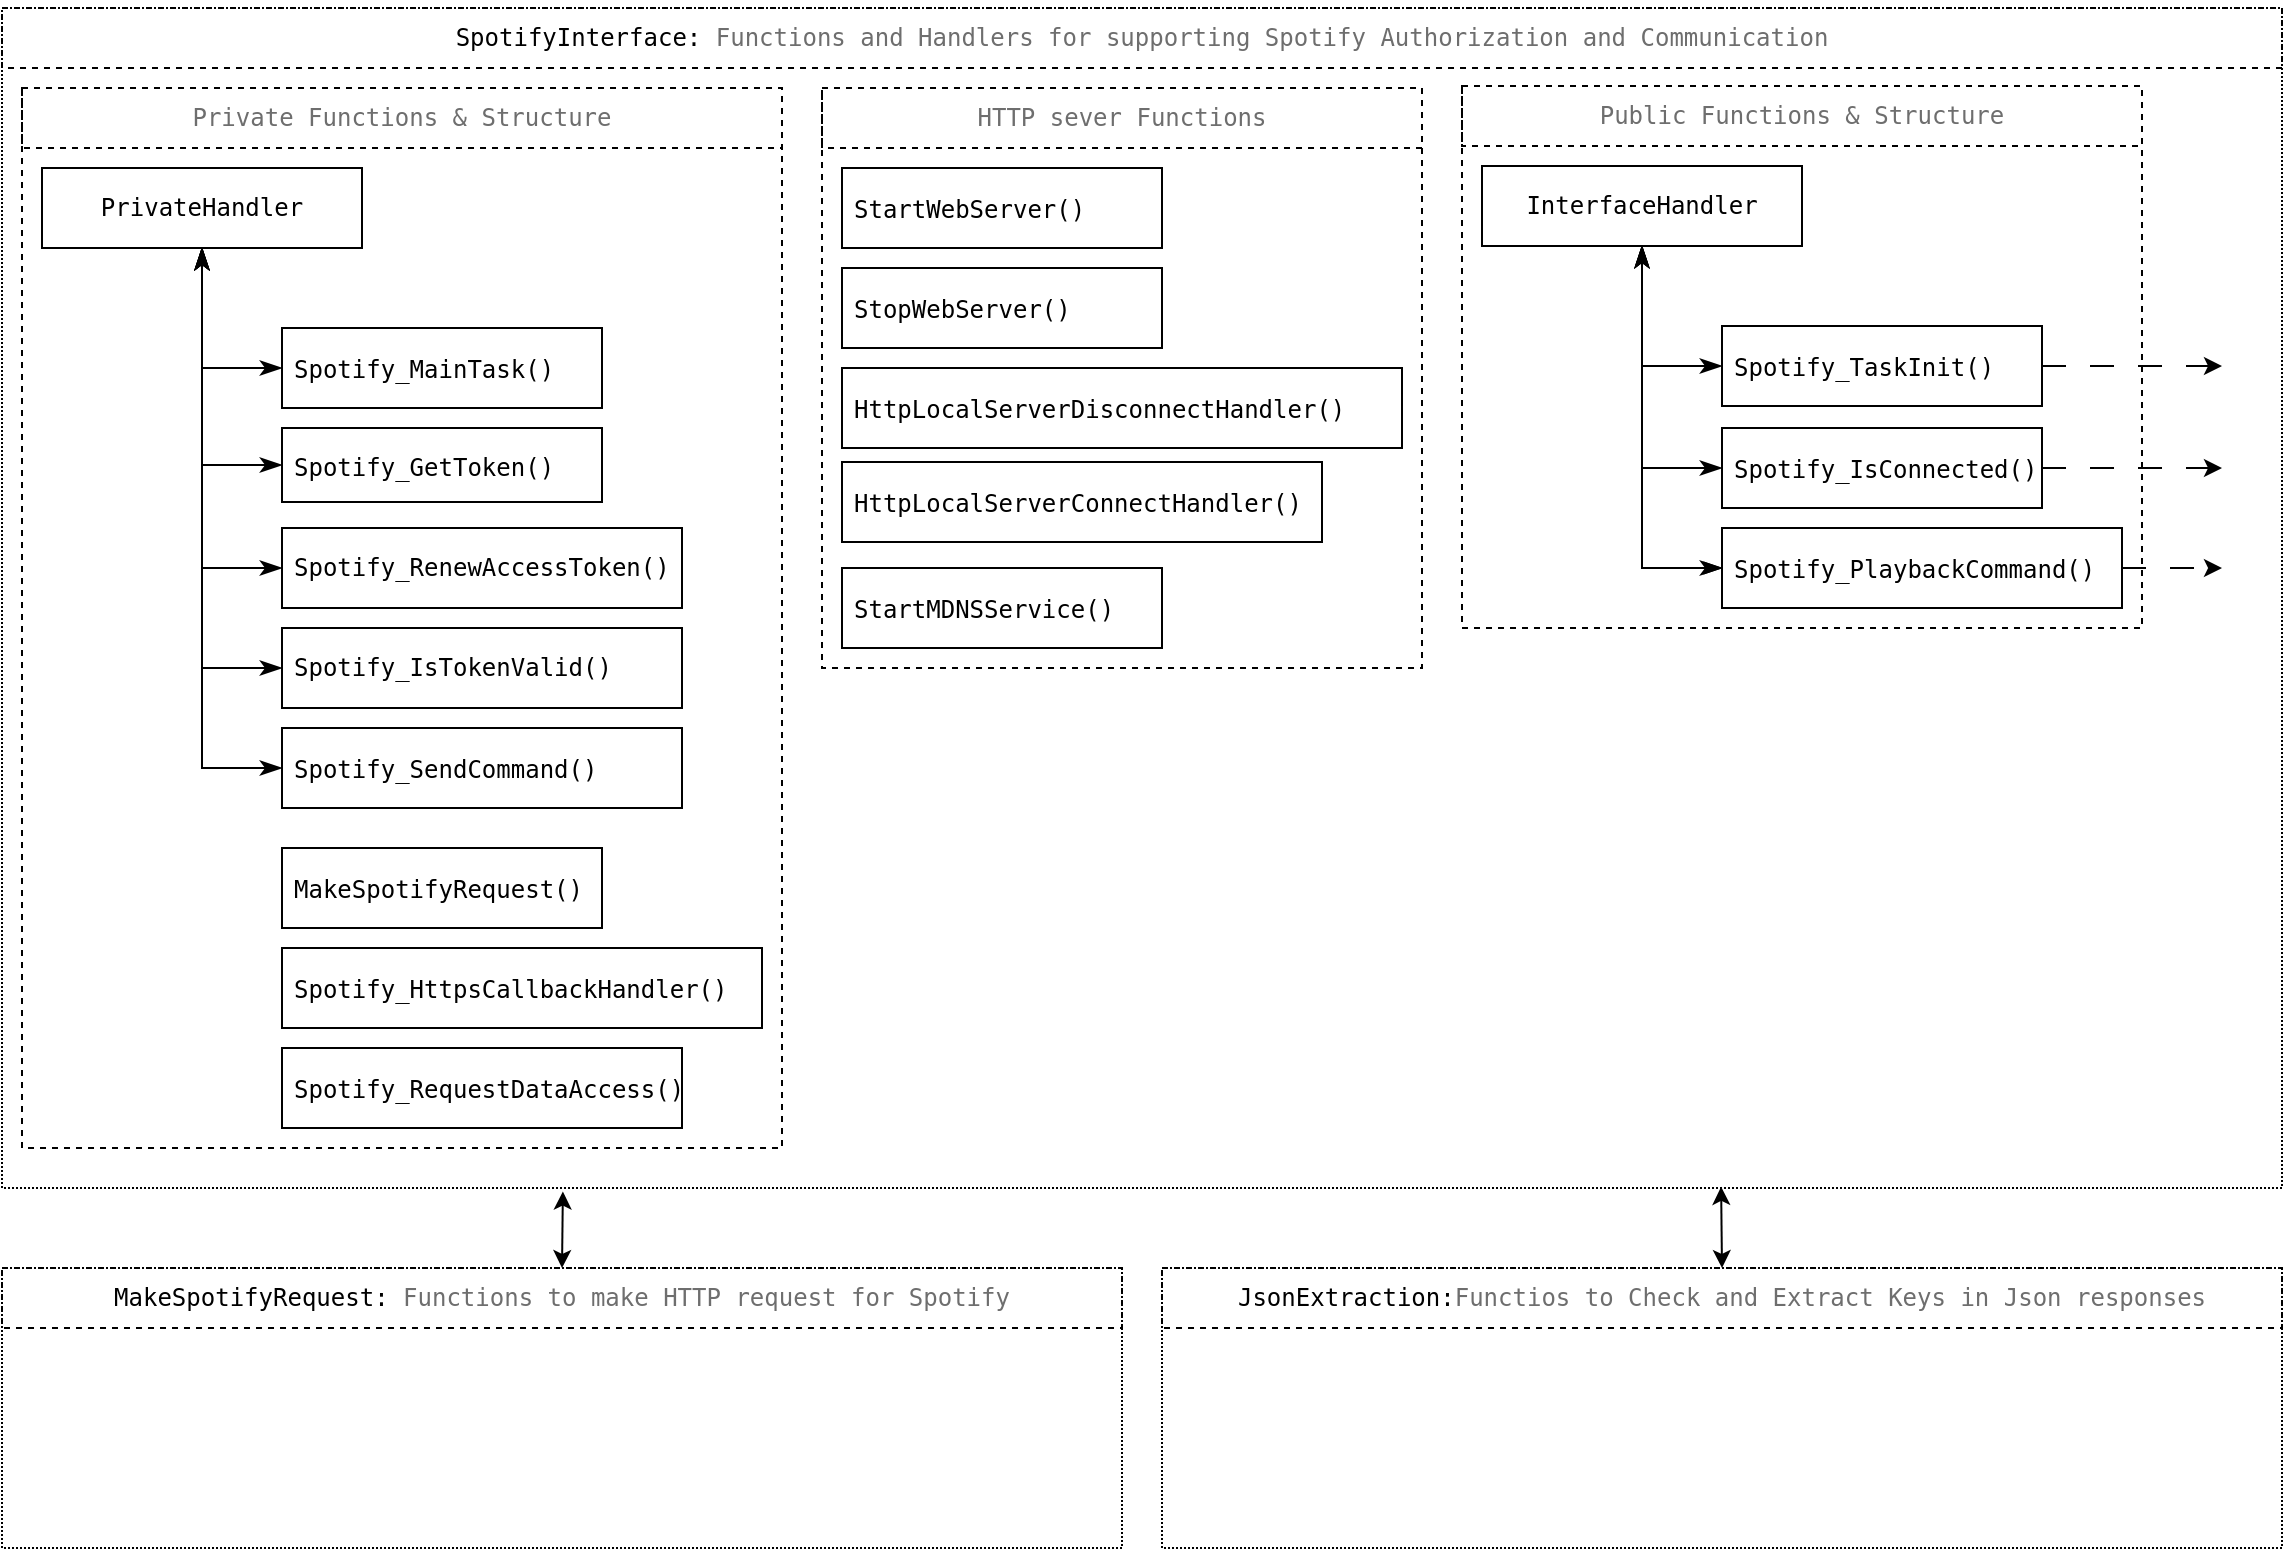 <mxfile version="22.1.11" type="github">
  <diagram name="Page-1" id="jyJW4qe16mHeRe6o0_ro">
    <mxGraphModel dx="2290" dy="1272" grid="1" gridSize="10" guides="1" tooltips="1" connect="1" arrows="1" fold="1" page="1" pageScale="1" pageWidth="1169" pageHeight="827" math="0" shadow="0">
      <root>
        <mxCell id="0" />
        <mxCell id="1" parent="0" />
        <mxCell id="SlX6TtUru7p1GRX2GUD5-5" value="" style="rounded=0;whiteSpace=wrap;html=1;fillColor=none;dashed=1;dashPattern=1 1;" vertex="1" parent="1">
          <mxGeometry x="20" y="30" width="1140" height="590" as="geometry" />
        </mxCell>
        <mxCell id="ClCTwTJOBFiZKTtQUj_5-45" value="" style="rounded=0;whiteSpace=wrap;html=1;fontSize=16;fillColor=none;dashed=1;strokeColor=default;glass=0;shadow=0;" parent="1" vertex="1">
          <mxGeometry x="430" y="70" width="300" height="290" as="geometry" />
        </mxCell>
        <mxCell id="ClCTwTJOBFiZKTtQUj_5-2" value="" style="rounded=0;whiteSpace=wrap;html=1;fontSize=16;fillColor=none;dashed=1;strokeColor=default;glass=0;shadow=0;" parent="1" vertex="1">
          <mxGeometry x="750" y="69" width="340" height="271" as="geometry" />
        </mxCell>
        <mxCell id="ClCTwTJOBFiZKTtQUj_5-3" value="" style="rounded=0;whiteSpace=wrap;html=1;fontSize=16;fillColor=none;dashed=1;strokeColor=default;glass=0;shadow=0;" parent="1" vertex="1">
          <mxGeometry x="30" y="70" width="380" height="530" as="geometry" />
        </mxCell>
        <mxCell id="ClCTwTJOBFiZKTtQUj_5-6" style="edgeStyle=orthogonalEdgeStyle;rounded=0;orthogonalLoop=1;jettySize=auto;html=1;entryX=0;entryY=0.5;entryDx=0;entryDy=0;endArrow=classicThin;endFill=1;startArrow=classicThin;startFill=1;labelBackgroundColor=none;fontColor=default;" parent="1" source="ClCTwTJOBFiZKTtQUj_5-13" target="ClCTwTJOBFiZKTtQUj_5-37" edge="1">
          <mxGeometry relative="1" as="geometry" />
        </mxCell>
        <mxCell id="ClCTwTJOBFiZKTtQUj_5-9" style="edgeStyle=orthogonalEdgeStyle;rounded=0;orthogonalLoop=1;jettySize=auto;html=1;entryX=0;entryY=0.5;entryDx=0;entryDy=0;fontSize=12;startSize=8;endSize=8;endArrow=classicThin;endFill=1;startArrow=classicThin;startFill=1;" parent="1" source="ClCTwTJOBFiZKTtQUj_5-13" target="ClCTwTJOBFiZKTtQUj_5-35" edge="1">
          <mxGeometry relative="1" as="geometry" />
        </mxCell>
        <mxCell id="ClCTwTJOBFiZKTtQUj_5-13" value="&lt;pre&gt;InterfaceHandler&lt;/pre&gt;" style="rounded=0;whiteSpace=wrap;html=1;labelBackgroundColor=none;fillColor=none;" parent="1" vertex="1">
          <mxGeometry x="760" y="109" width="160" height="40" as="geometry" />
        </mxCell>
        <mxCell id="ClCTwTJOBFiZKTtQUj_5-14" value="&lt;div style=&quot;font-size: 13px;&quot;&gt;&lt;div style=&quot;color: rgb(204, 204, 204); font-family: &amp;quot;Droid Sans Mono&amp;quot;, &amp;quot;monospace&amp;quot;, monospace; font-weight: normal; line-height: 19px;&quot;&gt;&lt;div&gt;&lt;pre&gt;&lt;font style=&quot;font-size: 12px;&quot; color=&quot;#000000&quot;&gt;Spotify_MainTask()&lt;/font&gt;&lt;/pre&gt;&lt;/div&gt;&lt;/div&gt;&lt;/div&gt;" style="rounded=0;whiteSpace=wrap;html=1;labelBackgroundColor=none;spacingLeft=4;align=left;fillColor=none;" parent="1" vertex="1">
          <mxGeometry x="160" y="190" width="160" height="40" as="geometry" />
        </mxCell>
        <mxCell id="ClCTwTJOBFiZKTtQUj_5-15" value="&lt;div style=&quot;font-size: 13px;&quot;&gt;&lt;div style=&quot;color: rgb(204, 204, 204); font-family: &amp;quot;Droid Sans Mono&amp;quot;, &amp;quot;monospace&amp;quot;, monospace; font-weight: normal; line-height: 19px;&quot;&gt;&lt;div&gt;&lt;pre&gt;&lt;font style=&quot;font-size: 12px;&quot; color=&quot;#000000&quot;&gt;Spotify_GetToken()&lt;/font&gt;&lt;/pre&gt;&lt;/div&gt;&lt;/div&gt;&lt;/div&gt;" style="rounded=0;whiteSpace=wrap;html=1;labelBackgroundColor=none;spacingLeft=4;align=left;fillColor=none;" parent="1" vertex="1">
          <mxGeometry x="160" y="240" width="160" height="37" as="geometry" />
        </mxCell>
        <mxCell id="ClCTwTJOBFiZKTtQUj_5-16" value="&lt;div&gt;&lt;div style=&quot;color: rgb(204, 204, 204); font-family: &amp;quot;Droid Sans Mono&amp;quot;, &amp;quot;monospace&amp;quot;, monospace; font-weight: normal; line-height: 19px;&quot;&gt;&lt;div&gt;&lt;pre&gt;&lt;font color=&quot;#000000&quot;&gt;Spotify_RenewAccessToken&lt;/font&gt;&lt;font style=&quot;font-size: 12px;&quot; color=&quot;#000000&quot;&gt;()&lt;/font&gt;&lt;/pre&gt;&lt;/div&gt;&lt;/div&gt;&lt;/div&gt;" style="rounded=0;whiteSpace=wrap;html=1;labelBackgroundColor=none;spacingLeft=4;align=left;fillColor=none;" parent="1" vertex="1">
          <mxGeometry x="160" y="290" width="200" height="40" as="geometry" />
        </mxCell>
        <mxCell id="ClCTwTJOBFiZKTtQUj_5-17" value="&lt;div style=&quot;font-size: 13px;&quot;&gt;&lt;div style=&quot;color: rgb(204, 204, 204); font-family: &amp;quot;Droid Sans Mono&amp;quot;, &amp;quot;monospace&amp;quot;, monospace; font-weight: normal; line-height: 19px;&quot;&gt;&lt;div&gt;&lt;pre&gt;&lt;font style=&quot;font-size: 12px;&quot; color=&quot;#000000&quot;&gt;Spotify_SendCommand()&lt;/font&gt;&lt;/pre&gt;&lt;/div&gt;&lt;/div&gt;&lt;/div&gt;" style="rounded=0;whiteSpace=wrap;html=1;labelBackgroundColor=none;spacingLeft=4;align=left;fillColor=none;" parent="1" vertex="1">
          <mxGeometry x="160" y="390" width="200" height="40" as="geometry" />
        </mxCell>
        <mxCell id="ClCTwTJOBFiZKTtQUj_5-18" value="&lt;pre&gt;&lt;font style=&quot;font-size: 12px;&quot; color=&quot;#000000&quot;&gt;Spotify_IsTokenValid()&lt;/font&gt;&lt;/pre&gt;" style="rounded=0;whiteSpace=wrap;html=1;labelBackgroundColor=none;spacingLeft=4;align=left;fillColor=none;" parent="1" vertex="1">
          <mxGeometry x="160" y="340" width="200" height="40" as="geometry" />
        </mxCell>
        <mxCell id="ClCTwTJOBFiZKTtQUj_5-19" style="edgeStyle=orthogonalEdgeStyle;rounded=0;orthogonalLoop=1;jettySize=auto;html=1;entryX=0;entryY=0.5;entryDx=0;entryDy=0;fontSize=12;startSize=8;endSize=8;startArrow=classicThin;startFill=1;endArrow=classicThin;endFill=1;" parent="1" source="ClCTwTJOBFiZKTtQUj_5-24" target="ClCTwTJOBFiZKTtQUj_5-14" edge="1">
          <mxGeometry relative="1" as="geometry" />
        </mxCell>
        <mxCell id="ClCTwTJOBFiZKTtQUj_5-20" style="edgeStyle=orthogonalEdgeStyle;rounded=0;orthogonalLoop=1;jettySize=auto;html=1;entryX=0;entryY=0.5;entryDx=0;entryDy=0;fontSize=12;startSize=8;endSize=8;startArrow=classicThin;startFill=1;endArrow=classicThin;endFill=1;" parent="1" source="ClCTwTJOBFiZKTtQUj_5-24" target="ClCTwTJOBFiZKTtQUj_5-15" edge="1">
          <mxGeometry relative="1" as="geometry" />
        </mxCell>
        <mxCell id="ClCTwTJOBFiZKTtQUj_5-21" style="edgeStyle=orthogonalEdgeStyle;rounded=0;orthogonalLoop=1;jettySize=auto;html=1;entryX=0;entryY=0.5;entryDx=0;entryDy=0;fontSize=12;startSize=8;endSize=8;startArrow=classicThin;startFill=1;endArrow=classicThin;endFill=1;" parent="1" source="ClCTwTJOBFiZKTtQUj_5-24" target="ClCTwTJOBFiZKTtQUj_5-16" edge="1">
          <mxGeometry relative="1" as="geometry" />
        </mxCell>
        <mxCell id="ClCTwTJOBFiZKTtQUj_5-22" style="edgeStyle=orthogonalEdgeStyle;rounded=0;orthogonalLoop=1;jettySize=auto;html=1;entryX=0;entryY=0.5;entryDx=0;entryDy=0;fontSize=12;startSize=8;endSize=8;startArrow=classicThin;startFill=1;endArrow=classicThin;endFill=1;" parent="1" source="ClCTwTJOBFiZKTtQUj_5-24" target="ClCTwTJOBFiZKTtQUj_5-17" edge="1">
          <mxGeometry relative="1" as="geometry" />
        </mxCell>
        <mxCell id="ClCTwTJOBFiZKTtQUj_5-23" style="edgeStyle=orthogonalEdgeStyle;rounded=0;orthogonalLoop=1;jettySize=auto;html=1;entryX=0;entryY=0.5;entryDx=0;entryDy=0;fontSize=12;startSize=8;endSize=8;startArrow=classicThin;startFill=1;endArrow=classicThin;endFill=1;" parent="1" source="ClCTwTJOBFiZKTtQUj_5-24" target="ClCTwTJOBFiZKTtQUj_5-18" edge="1">
          <mxGeometry relative="1" as="geometry" />
        </mxCell>
        <mxCell id="ClCTwTJOBFiZKTtQUj_5-24" value="&lt;pre&gt;PrivateHandler&lt;/pre&gt;" style="rounded=0;whiteSpace=wrap;html=1;labelBackgroundColor=none;fillColor=none;" parent="1" vertex="1">
          <mxGeometry x="40" y="110" width="160" height="40" as="geometry" />
        </mxCell>
        <mxCell id="ClCTwTJOBFiZKTtQUj_5-25" style="edgeStyle=orthogonalEdgeStyle;rounded=0;orthogonalLoop=1;jettySize=auto;html=1;entryX=0.5;entryY=1;entryDx=0;entryDy=0;fontSize=12;startSize=8;endSize=8;endArrow=classicThin;endFill=1;startArrow=classicThin;startFill=1;" parent="1" source="ClCTwTJOBFiZKTtQUj_5-37" target="ClCTwTJOBFiZKTtQUj_5-13" edge="1">
          <mxGeometry relative="1" as="geometry">
            <Array as="points">
              <mxPoint x="840" y="310" />
            </Array>
          </mxGeometry>
        </mxCell>
        <mxCell id="ClCTwTJOBFiZKTtQUj_5-27" style="edgeStyle=orthogonalEdgeStyle;rounded=0;orthogonalLoop=1;jettySize=auto;html=1;exitX=0;exitY=0.5;exitDx=0;exitDy=0;entryX=0;entryY=0.5;entryDx=0;entryDy=0;" parent="1" edge="1">
          <mxGeometry relative="1" as="geometry">
            <mxPoint x="880" y="460" as="sourcePoint" />
            <mxPoint x="880" y="460" as="targetPoint" />
          </mxGeometry>
        </mxCell>
        <mxCell id="ClCTwTJOBFiZKTtQUj_5-29" style="edgeStyle=orthogonalEdgeStyle;rounded=0;orthogonalLoop=1;jettySize=auto;html=1;entryX=0.5;entryY=1;entryDx=0;entryDy=0;fontSize=12;startSize=8;endSize=8;endArrow=classicThin;endFill=1;startArrow=classicThin;startFill=1;exitX=0;exitY=0.5;exitDx=0;exitDy=0;" parent="1" source="ClCTwTJOBFiZKTtQUj_5-31" target="ClCTwTJOBFiZKTtQUj_5-13" edge="1">
          <mxGeometry relative="1" as="geometry">
            <Array as="points">
              <mxPoint x="880" y="260" />
              <mxPoint x="840" y="260" />
            </Array>
          </mxGeometry>
        </mxCell>
        <mxCell id="ClCTwTJOBFiZKTtQUj_5-30" style="edgeStyle=orthogonalEdgeStyle;rounded=0;orthogonalLoop=1;jettySize=auto;html=1;dashed=1;dashPattern=12 12;" parent="1" source="ClCTwTJOBFiZKTtQUj_5-31" edge="1">
          <mxGeometry relative="1" as="geometry">
            <mxPoint x="1130" y="260" as="targetPoint" />
          </mxGeometry>
        </mxCell>
        <mxCell id="ClCTwTJOBFiZKTtQUj_5-31" value="&lt;div style=&quot;font-size: 13px;&quot;&gt;&lt;div style=&quot;color: rgb(204, 204, 204); font-family: &amp;quot;Droid Sans Mono&amp;quot;, &amp;quot;monospace&amp;quot;, monospace; font-weight: normal; line-height: 19px;&quot;&gt;&lt;div&gt;&lt;pre&gt;&lt;font style=&quot;font-size: 12px;&quot; color=&quot;#000000&quot;&gt;Spotify_IsConnected()&lt;/font&gt;&lt;/pre&gt;&lt;/div&gt;&lt;/div&gt;&lt;/div&gt;" style="rounded=0;whiteSpace=wrap;html=1;labelBackgroundColor=none;align=left;spacingLeft=4;fillColor=none;" parent="1" vertex="1">
          <mxGeometry x="880" y="240" width="160" height="40" as="geometry" />
        </mxCell>
        <mxCell id="ClCTwTJOBFiZKTtQUj_5-34" style="edgeStyle=orthogonalEdgeStyle;rounded=0;orthogonalLoop=1;jettySize=auto;html=1;dashed=1;dashPattern=12 12;" parent="1" source="ClCTwTJOBFiZKTtQUj_5-35" edge="1">
          <mxGeometry relative="1" as="geometry">
            <mxPoint x="1130" y="209" as="targetPoint" />
          </mxGeometry>
        </mxCell>
        <mxCell id="ClCTwTJOBFiZKTtQUj_5-35" value="&lt;div style=&quot;font-size: 13px;&quot;&gt;&lt;div style=&quot;color: rgb(204, 204, 204); font-family: &amp;quot;Droid Sans Mono&amp;quot;, &amp;quot;monospace&amp;quot;, monospace; font-weight: normal; line-height: 19px;&quot;&gt;&lt;div&gt;&lt;pre&gt;&lt;font style=&quot;font-size: 12px;&quot; color=&quot;#000000&quot;&gt;Spotify_TaskInit()&lt;/font&gt;&lt;/pre&gt;&lt;/div&gt;&lt;/div&gt;&lt;/div&gt;" style="rounded=0;whiteSpace=wrap;html=1;labelBackgroundColor=none;align=left;spacingLeft=4;fillColor=none;" parent="1" vertex="1">
          <mxGeometry x="880" y="189" width="160" height="40" as="geometry" />
        </mxCell>
        <mxCell id="ClCTwTJOBFiZKTtQUj_5-36" style="edgeStyle=orthogonalEdgeStyle;rounded=0;orthogonalLoop=1;jettySize=auto;html=1;dashed=1;dashPattern=12 12;" parent="1" source="ClCTwTJOBFiZKTtQUj_5-37" edge="1">
          <mxGeometry relative="1" as="geometry">
            <mxPoint x="1130" y="310" as="targetPoint" />
          </mxGeometry>
        </mxCell>
        <mxCell id="ClCTwTJOBFiZKTtQUj_5-37" value="&lt;div style=&quot;font-size: 13px;&quot;&gt;&lt;div style=&quot;color: rgb(204, 204, 204); font-family: &amp;quot;Droid Sans Mono&amp;quot;, &amp;quot;monospace&amp;quot;, monospace; font-weight: normal; line-height: 19px;&quot;&gt;&lt;div&gt;&lt;pre&gt;&lt;font style=&quot;font-size: 12px;&quot; color=&quot;#000000&quot;&gt;Spotify_PlaybackCommand()&lt;/font&gt;&lt;/pre&gt;&lt;/div&gt;&lt;/div&gt;&lt;/div&gt;" style="rounded=0;whiteSpace=wrap;html=1;labelBackgroundColor=none;align=left;spacingLeft=4;fillColor=none;" parent="1" vertex="1">
          <mxGeometry x="880" y="290" width="200" height="40" as="geometry" />
        </mxCell>
        <mxCell id="ClCTwTJOBFiZKTtQUj_5-38" value="&lt;pre style=&quot;font-size: 12px;&quot;&gt;Private Functions &amp;amp; Structure&lt;/pre&gt;" style="text;whiteSpace=wrap;html=1;fontSize=12;verticalAlign=middle;fontColor=#6E6E6E;align=center;strokeColor=default;dashed=1;" parent="1" vertex="1">
          <mxGeometry x="30" y="70" width="380" height="30" as="geometry" />
        </mxCell>
        <mxCell id="ClCTwTJOBFiZKTtQUj_5-39" value="&lt;pre style=&quot;font-size: 12px;&quot;&gt;Public Functions &amp;amp; Structure&lt;/pre&gt;" style="text;whiteSpace=wrap;html=1;fontSize=12;verticalAlign=middle;fontColor=#6E6E6E;align=center;strokeColor=default;dashed=1;" parent="1" vertex="1">
          <mxGeometry x="750" y="69" width="340" height="30" as="geometry" />
        </mxCell>
        <mxCell id="ClCTwTJOBFiZKTtQUj_5-40" value="&lt;div style=&quot;font-size: 13px;&quot;&gt;&lt;div style=&quot;color: rgb(204, 204, 204); font-family: &amp;quot;Droid Sans Mono&amp;quot;, &amp;quot;monospace&amp;quot;, monospace; font-weight: normal; line-height: 19px;&quot;&gt;&lt;div&gt;&lt;pre&gt;&lt;font style=&quot;font-size: 12px;&quot; color=&quot;#000000&quot;&gt;StartWebServer()&lt;/font&gt;&lt;/pre&gt;&lt;/div&gt;&lt;/div&gt;&lt;/div&gt;" style="rounded=0;whiteSpace=wrap;html=1;labelBackgroundColor=none;align=left;spacingLeft=4;fillColor=none;" parent="1" vertex="1">
          <mxGeometry x="440" y="110" width="160" height="40" as="geometry" />
        </mxCell>
        <mxCell id="ClCTwTJOBFiZKTtQUj_5-41" value="&lt;div style=&quot;font-size: 13px;&quot;&gt;&lt;div style=&quot;color: rgb(204, 204, 204); font-family: &amp;quot;Droid Sans Mono&amp;quot;, &amp;quot;monospace&amp;quot;, monospace; font-weight: normal; line-height: 19px;&quot;&gt;&lt;div&gt;&lt;pre&gt;&lt;font style=&quot;font-size: 12px;&quot; color=&quot;#000000&quot;&gt;StopWebServer()&lt;/font&gt;&lt;/pre&gt;&lt;/div&gt;&lt;/div&gt;&lt;/div&gt;" style="rounded=0;whiteSpace=wrap;html=1;labelBackgroundColor=none;align=left;spacingLeft=4;fillColor=none;" parent="1" vertex="1">
          <mxGeometry x="440" y="160" width="160" height="40" as="geometry" />
        </mxCell>
        <mxCell id="ClCTwTJOBFiZKTtQUj_5-42" value="&lt;div style=&quot;font-size: 13px;&quot;&gt;&lt;div style=&quot;color: rgb(204, 204, 204); font-family: &amp;quot;Droid Sans Mono&amp;quot;, &amp;quot;monospace&amp;quot;, monospace; font-weight: normal; line-height: 19px;&quot;&gt;&lt;div&gt;&lt;pre&gt;&lt;font style=&quot;font-size: 12px;&quot; color=&quot;#000000&quot;&gt;HttpLocalServerDisconnectHandler()&lt;/font&gt;&lt;/pre&gt;&lt;/div&gt;&lt;/div&gt;&lt;/div&gt;" style="rounded=0;whiteSpace=wrap;html=1;labelBackgroundColor=none;align=left;spacingLeft=4;fillColor=none;" parent="1" vertex="1">
          <mxGeometry x="440" y="210" width="280" height="40" as="geometry" />
        </mxCell>
        <mxCell id="ClCTwTJOBFiZKTtQUj_5-43" value="&lt;div style=&quot;font-size: 13px;&quot;&gt;&lt;div style=&quot;color: rgb(204, 204, 204); font-family: &amp;quot;Droid Sans Mono&amp;quot;, &amp;quot;monospace&amp;quot;, monospace; font-weight: normal; line-height: 19px;&quot;&gt;&lt;div&gt;&lt;pre&gt;&lt;font style=&quot;font-size: 12px;&quot; color=&quot;#000000&quot;&gt;HttpLocalServerConnectHandler()&lt;/font&gt;&lt;/pre&gt;&lt;/div&gt;&lt;/div&gt;&lt;/div&gt;" style="rounded=0;whiteSpace=wrap;html=1;labelBackgroundColor=none;align=left;spacingLeft=4;fillColor=none;" parent="1" vertex="1">
          <mxGeometry x="440" y="257" width="240" height="40" as="geometry" />
        </mxCell>
        <mxCell id="ClCTwTJOBFiZKTtQUj_5-44" value="&lt;div style=&quot;font-size: 13px;&quot;&gt;&lt;div style=&quot;color: rgb(204, 204, 204); font-family: &amp;quot;Droid Sans Mono&amp;quot;, &amp;quot;monospace&amp;quot;, monospace; font-weight: normal; line-height: 19px;&quot;&gt;&lt;div&gt;&lt;pre&gt;&lt;font style=&quot;font-size: 12px;&quot; color=&quot;#000000&quot;&gt;StartMDNSService()&lt;/font&gt;&lt;/pre&gt;&lt;/div&gt;&lt;/div&gt;&lt;/div&gt;" style="rounded=0;whiteSpace=wrap;html=1;labelBackgroundColor=none;align=left;spacingLeft=4;fillColor=none;" parent="1" vertex="1">
          <mxGeometry x="440" y="310" width="160" height="40" as="geometry" />
        </mxCell>
        <mxCell id="ClCTwTJOBFiZKTtQUj_5-46" value="&lt;pre style=&quot;font-size: 12px;&quot;&gt;HTTP sever Functions&lt;/pre&gt;" style="text;whiteSpace=wrap;html=1;fontSize=12;verticalAlign=middle;fontColor=#6E6E6E;align=center;strokeColor=default;dashed=1;" parent="1" vertex="1">
          <mxGeometry x="430" y="70" width="300" height="30" as="geometry" />
        </mxCell>
        <mxCell id="SlX6TtUru7p1GRX2GUD5-1" value="&lt;div style=&quot;font-size: 13px;&quot;&gt;&lt;div style=&quot;color: rgb(204, 204, 204); font-family: &amp;quot;Droid Sans Mono&amp;quot;, &amp;quot;monospace&amp;quot;, monospace; font-weight: normal; line-height: 19px;&quot;&gt;&lt;div&gt;&lt;pre&gt;&lt;font style=&quot;font-size: 12px;&quot; color=&quot;#000000&quot;&gt;MakeSpotifyRequest()&lt;/font&gt;&lt;/pre&gt;&lt;/div&gt;&lt;/div&gt;&lt;/div&gt;" style="rounded=0;whiteSpace=wrap;html=1;labelBackgroundColor=none;align=left;spacingLeft=4;fillColor=none;" vertex="1" parent="1">
          <mxGeometry x="160" y="450" width="160" height="40" as="geometry" />
        </mxCell>
        <mxCell id="SlX6TtUru7p1GRX2GUD5-2" value="&lt;div style=&quot;font-size: 13px;&quot;&gt;&lt;div style=&quot;color: rgb(204, 204, 204); font-family: &amp;quot;Droid Sans Mono&amp;quot;, &amp;quot;monospace&amp;quot;, monospace; font-weight: normal; line-height: 19px;&quot;&gt;&lt;div&gt;&lt;pre&gt;&lt;font style=&quot;font-size: 12px;&quot; color=&quot;#000000&quot;&gt;Spotify_HttpsCallbackHandler()&lt;/font&gt;&lt;/pre&gt;&lt;/div&gt;&lt;/div&gt;&lt;/div&gt;" style="rounded=0;whiteSpace=wrap;html=1;labelBackgroundColor=none;align=left;spacingLeft=4;fillColor=none;" vertex="1" parent="1">
          <mxGeometry x="160" y="500" width="240" height="40" as="geometry" />
        </mxCell>
        <mxCell id="SlX6TtUru7p1GRX2GUD5-3" value="&lt;div style=&quot;font-size: 13px;&quot;&gt;&lt;div style=&quot;color: rgb(204, 204, 204); font-family: &amp;quot;Droid Sans Mono&amp;quot;, &amp;quot;monospace&amp;quot;, monospace; font-weight: normal; line-height: 19px;&quot;&gt;&lt;div&gt;&lt;pre&gt;&lt;font style=&quot;font-size: 12px;&quot; color=&quot;#000000&quot;&gt;Spotify_RequestDataAccess()&lt;/font&gt;&lt;/pre&gt;&lt;/div&gt;&lt;/div&gt;&lt;/div&gt;" style="rounded=0;whiteSpace=wrap;html=1;labelBackgroundColor=none;align=left;spacingLeft=4;fillColor=none;" vertex="1" parent="1">
          <mxGeometry x="160" y="550" width="200" height="40" as="geometry" />
        </mxCell>
        <mxCell id="SlX6TtUru7p1GRX2GUD5-6" value="" style="rounded=0;whiteSpace=wrap;html=1;fillColor=none;dashed=1;dashPattern=1 1;" vertex="1" parent="1">
          <mxGeometry x="20" y="660" width="560" height="140" as="geometry" />
        </mxCell>
        <mxCell id="SlX6TtUru7p1GRX2GUD5-7" value="" style="rounded=0;whiteSpace=wrap;html=1;fillColor=none;dashed=1;dashPattern=1 1;" vertex="1" parent="1">
          <mxGeometry x="600" y="660" width="560" height="140" as="geometry" />
        </mxCell>
        <mxCell id="SlX6TtUru7p1GRX2GUD5-8" value="&lt;pre&gt;&lt;font color=&quot;#000000&quot; style=&quot;font-size: 12px;&quot;&gt;MakeSpotifyRequest: &lt;/font&gt;Functions to make HTTP request for Spotify&lt;/pre&gt;" style="text;whiteSpace=wrap;html=1;fontSize=12;verticalAlign=middle;fontColor=#6E6E6E;align=center;strokeColor=default;dashed=1;" vertex="1" parent="1">
          <mxGeometry x="20" y="660" width="560" height="30" as="geometry" />
        </mxCell>
        <mxCell id="SlX6TtUru7p1GRX2GUD5-9" value="&lt;pre&gt;&lt;font color=&quot;#000000&quot; style=&quot;font-size: 12px;&quot;&gt;JsonExtraction:&lt;/font&gt;Functios to Check and Extract Keys in Json responses&lt;/pre&gt;" style="text;whiteSpace=wrap;html=1;fontSize=12;verticalAlign=middle;fontColor=#6E6E6E;align=center;strokeColor=default;dashed=1;" vertex="1" parent="1">
          <mxGeometry x="600" y="660" width="560" height="30" as="geometry" />
        </mxCell>
        <mxCell id="SlX6TtUru7p1GRX2GUD5-13" value="&lt;pre&gt;&lt;font color=&quot;#000000&quot; style=&quot;font-size: 12px;&quot;&gt;SpotifyInterface: &lt;/font&gt;Functions and Handlers for supporting Spotify Authorization and Communication&lt;/pre&gt;" style="text;whiteSpace=wrap;html=1;fontSize=12;verticalAlign=middle;fontColor=#6E6E6E;align=center;strokeColor=default;dashed=1;" vertex="1" parent="1">
          <mxGeometry x="20" y="30" width="1140" height="30" as="geometry" />
        </mxCell>
        <mxCell id="SlX6TtUru7p1GRX2GUD5-17" value="" style="endArrow=classic;startArrow=classic;html=1;rounded=0;entryX=0.754;entryY=0.999;entryDx=0;entryDy=0;exitX=0.5;exitY=0;exitDx=0;exitDy=0;entryPerimeter=0;" edge="1" parent="1" source="SlX6TtUru7p1GRX2GUD5-9" target="SlX6TtUru7p1GRX2GUD5-5">
          <mxGeometry width="50" height="50" relative="1" as="geometry">
            <mxPoint x="850" y="680" as="sourcePoint" />
            <mxPoint x="900" y="630" as="targetPoint" />
          </mxGeometry>
        </mxCell>
        <mxCell id="SlX6TtUru7p1GRX2GUD5-19" value="" style="endArrow=classic;startArrow=classic;html=1;rounded=0;exitX=0.5;exitY=0;exitDx=0;exitDy=0;entryX=0.246;entryY=1.003;entryDx=0;entryDy=0;entryPerimeter=0;" edge="1" parent="1" source="SlX6TtUru7p1GRX2GUD5-8" target="SlX6TtUru7p1GRX2GUD5-5">
          <mxGeometry width="50" height="50" relative="1" as="geometry">
            <mxPoint x="460" y="640" as="sourcePoint" />
            <mxPoint x="510" y="590" as="targetPoint" />
          </mxGeometry>
        </mxCell>
      </root>
    </mxGraphModel>
  </diagram>
</mxfile>
